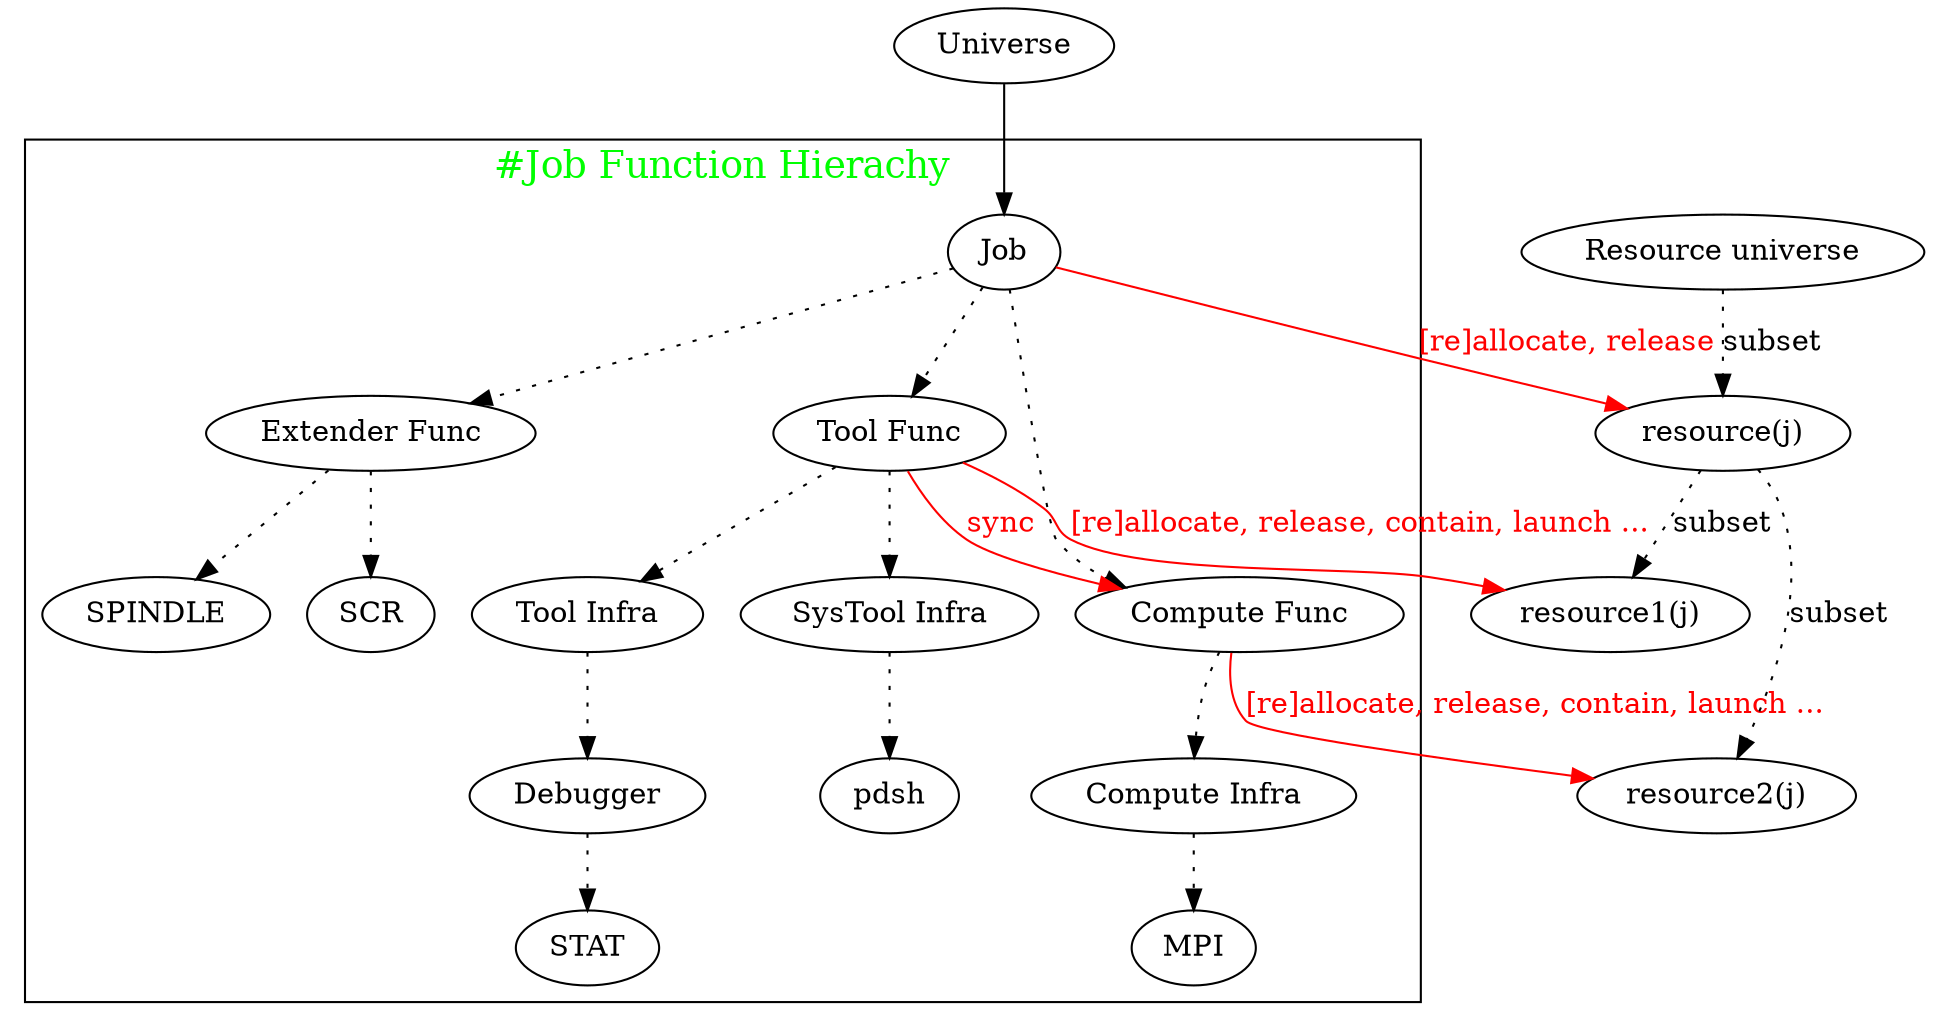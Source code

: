 digraph G {

universe [label="Universe"]

subgraph cluster0{
fontsize=18
label="#Job Function Hierachy";
fontcolor=green;


job1 [label="Job"];


jf1 [label="Compute Func"]; 
jf2 [label="Tool Func"]; 
jf3 [label="Extender Func"]; 

job1->jf1 [style=dotted];
job1->jf2 [style=dotted];
job1->jf3 [style=dotted];

jf2->jf1 [label="sync" color=red fontcolor=red]

jf1_1 [label="Compute Infra"];
jf2_2 [label="Tool Infra"];
jf2_3 [label="SysTool Infra"];
jf3_1 [label="SPINDLE"];
jf3_2 [label="SCR"];
jf1_1_1 [label="MPI"];
jf2_2_1 [label="Debugger"];
jf2_3_1 [label="pdsh"];
jf2_2_1_1 [label="STAT"];


jf1->jf1_1 [style=dotted];
jf2->jf2_2 [style=dotted];
jf2->jf2_3 [style=dotted];
jf3->jf3_1 [style=dotted];
jf3->jf3_2 [style=dotted];

jf1_1 -> jf1_1_1 [style=dotted];
jf2_2 -> jf2_2_1 [style=dotted];
jf2_3 -> jf2_3_1 [style=dotted];

jf2_2_1 -> jf2_2_1_1 [style=dotted]; 

}

universe->job1;


#subgraph cluster1{
#fontsize=18
#label="#Associated Resource Hierarchy";
#fontcolor=navyblue;

res [label="Resource universe"];
res1 [label="resource(j)"];
res2 [label="resource1(j)"];
res3 [label="resource2(j)"];

res->res1 [label="subset"] [style=dotted];
res1->res2 [label="subset"] [style=dotted];
res1->res3 [label="subset"] [style=dotted];

#res1_1 [label="fixed"];
#res1_2 [label="consumable"];
#res1_3 [label="enhancer"];
#
#res1_1_1 [label="CNs"];
#res1_1_2 [label="licences"];
#res1_1_3 [label="IONs"];
#res1_2_1 [label="power"];
#res1_3_1 [label="noiseless"];
#
#res1->res1_1;
#res1->res1_2;
#res1->res1_3;
#
#res1_1->res1_1_1;
#res1_1->res1_1_2;
#res1_1->res1_1_3;
#res1_2->res1_2_1;
#res1_3->res1_3_1;

#}
job1->res1 [label="[re]allocate, release" fontcolor=red color=red];
jf2->res2 [label="[re]allocate, release, contain, launch ..." fontcolor=red color=red];
jf1->res3 [label="[re]allocate, release, contain, launch ..." fontcolor=red color=red];

}
